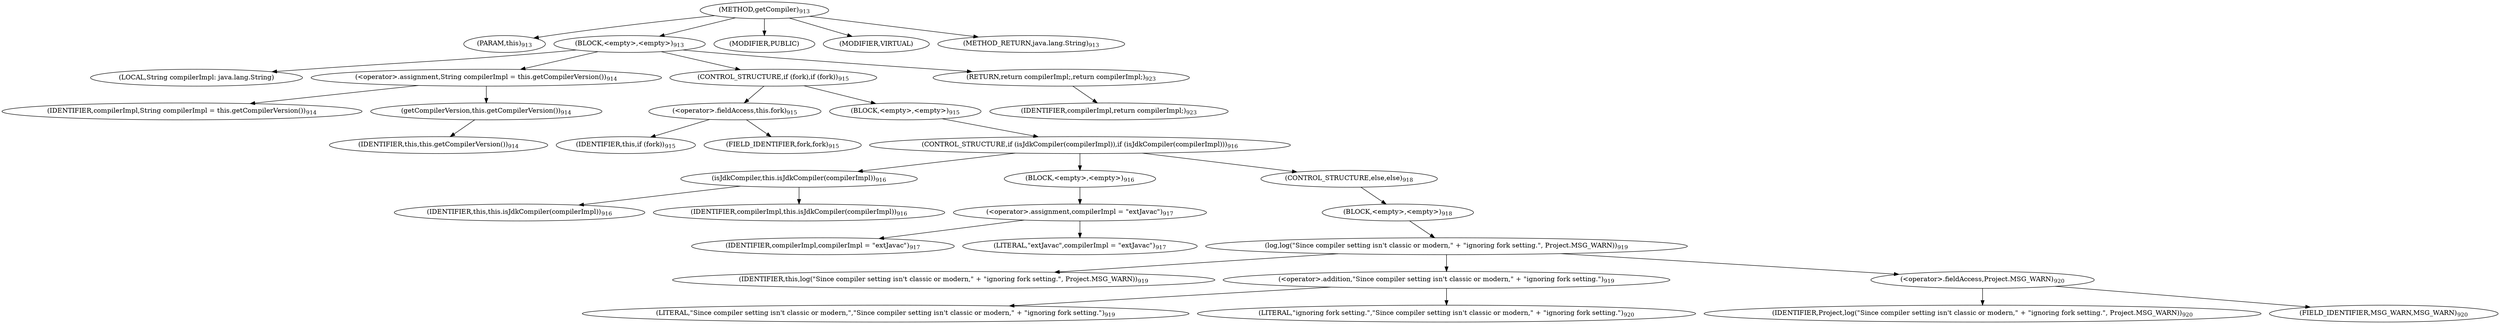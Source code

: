 digraph "getCompiler" {  
"1732" [label = <(METHOD,getCompiler)<SUB>913</SUB>> ]
"93" [label = <(PARAM,this)<SUB>913</SUB>> ]
"1733" [label = <(BLOCK,&lt;empty&gt;,&lt;empty&gt;)<SUB>913</SUB>> ]
"1734" [label = <(LOCAL,String compilerImpl: java.lang.String)> ]
"1735" [label = <(&lt;operator&gt;.assignment,String compilerImpl = this.getCompilerVersion())<SUB>914</SUB>> ]
"1736" [label = <(IDENTIFIER,compilerImpl,String compilerImpl = this.getCompilerVersion())<SUB>914</SUB>> ]
"1737" [label = <(getCompilerVersion,this.getCompilerVersion())<SUB>914</SUB>> ]
"92" [label = <(IDENTIFIER,this,this.getCompilerVersion())<SUB>914</SUB>> ]
"1738" [label = <(CONTROL_STRUCTURE,if (fork),if (fork))<SUB>915</SUB>> ]
"1739" [label = <(&lt;operator&gt;.fieldAccess,this.fork)<SUB>915</SUB>> ]
"1740" [label = <(IDENTIFIER,this,if (fork))<SUB>915</SUB>> ]
"1741" [label = <(FIELD_IDENTIFIER,fork,fork)<SUB>915</SUB>> ]
"1742" [label = <(BLOCK,&lt;empty&gt;,&lt;empty&gt;)<SUB>915</SUB>> ]
"1743" [label = <(CONTROL_STRUCTURE,if (isJdkCompiler(compilerImpl)),if (isJdkCompiler(compilerImpl)))<SUB>916</SUB>> ]
"1744" [label = <(isJdkCompiler,this.isJdkCompiler(compilerImpl))<SUB>916</SUB>> ]
"94" [label = <(IDENTIFIER,this,this.isJdkCompiler(compilerImpl))<SUB>916</SUB>> ]
"1745" [label = <(IDENTIFIER,compilerImpl,this.isJdkCompiler(compilerImpl))<SUB>916</SUB>> ]
"1746" [label = <(BLOCK,&lt;empty&gt;,&lt;empty&gt;)<SUB>916</SUB>> ]
"1747" [label = <(&lt;operator&gt;.assignment,compilerImpl = &quot;extJavac&quot;)<SUB>917</SUB>> ]
"1748" [label = <(IDENTIFIER,compilerImpl,compilerImpl = &quot;extJavac&quot;)<SUB>917</SUB>> ]
"1749" [label = <(LITERAL,&quot;extJavac&quot;,compilerImpl = &quot;extJavac&quot;)<SUB>917</SUB>> ]
"1750" [label = <(CONTROL_STRUCTURE,else,else)<SUB>918</SUB>> ]
"1751" [label = <(BLOCK,&lt;empty&gt;,&lt;empty&gt;)<SUB>918</SUB>> ]
"1752" [label = <(log,log(&quot;Since compiler setting isn't classic or modern,&quot; + &quot;ignoring fork setting.&quot;, Project.MSG_WARN))<SUB>919</SUB>> ]
"95" [label = <(IDENTIFIER,this,log(&quot;Since compiler setting isn't classic or modern,&quot; + &quot;ignoring fork setting.&quot;, Project.MSG_WARN))<SUB>919</SUB>> ]
"1753" [label = <(&lt;operator&gt;.addition,&quot;Since compiler setting isn't classic or modern,&quot; + &quot;ignoring fork setting.&quot;)<SUB>919</SUB>> ]
"1754" [label = <(LITERAL,&quot;Since compiler setting isn't classic or modern,&quot;,&quot;Since compiler setting isn't classic or modern,&quot; + &quot;ignoring fork setting.&quot;)<SUB>919</SUB>> ]
"1755" [label = <(LITERAL,&quot;ignoring fork setting.&quot;,&quot;Since compiler setting isn't classic or modern,&quot; + &quot;ignoring fork setting.&quot;)<SUB>920</SUB>> ]
"1756" [label = <(&lt;operator&gt;.fieldAccess,Project.MSG_WARN)<SUB>920</SUB>> ]
"1757" [label = <(IDENTIFIER,Project,log(&quot;Since compiler setting isn't classic or modern,&quot; + &quot;ignoring fork setting.&quot;, Project.MSG_WARN))<SUB>920</SUB>> ]
"1758" [label = <(FIELD_IDENTIFIER,MSG_WARN,MSG_WARN)<SUB>920</SUB>> ]
"1759" [label = <(RETURN,return compilerImpl;,return compilerImpl;)<SUB>923</SUB>> ]
"1760" [label = <(IDENTIFIER,compilerImpl,return compilerImpl;)<SUB>923</SUB>> ]
"1761" [label = <(MODIFIER,PUBLIC)> ]
"1762" [label = <(MODIFIER,VIRTUAL)> ]
"1763" [label = <(METHOD_RETURN,java.lang.String)<SUB>913</SUB>> ]
  "1732" -> "93" 
  "1732" -> "1733" 
  "1732" -> "1761" 
  "1732" -> "1762" 
  "1732" -> "1763" 
  "1733" -> "1734" 
  "1733" -> "1735" 
  "1733" -> "1738" 
  "1733" -> "1759" 
  "1735" -> "1736" 
  "1735" -> "1737" 
  "1737" -> "92" 
  "1738" -> "1739" 
  "1738" -> "1742" 
  "1739" -> "1740" 
  "1739" -> "1741" 
  "1742" -> "1743" 
  "1743" -> "1744" 
  "1743" -> "1746" 
  "1743" -> "1750" 
  "1744" -> "94" 
  "1744" -> "1745" 
  "1746" -> "1747" 
  "1747" -> "1748" 
  "1747" -> "1749" 
  "1750" -> "1751" 
  "1751" -> "1752" 
  "1752" -> "95" 
  "1752" -> "1753" 
  "1752" -> "1756" 
  "1753" -> "1754" 
  "1753" -> "1755" 
  "1756" -> "1757" 
  "1756" -> "1758" 
  "1759" -> "1760" 
}
